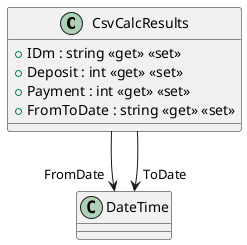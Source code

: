 @startuml
class CsvCalcResults {
    + IDm : string <<get>> <<set>>
    + Deposit : int <<get>> <<set>>
    + Payment : int <<get>> <<set>>
    + FromToDate : string <<get>> <<set>>
}
CsvCalcResults --> "FromDate" DateTime
CsvCalcResults --> "ToDate" DateTime
@enduml
